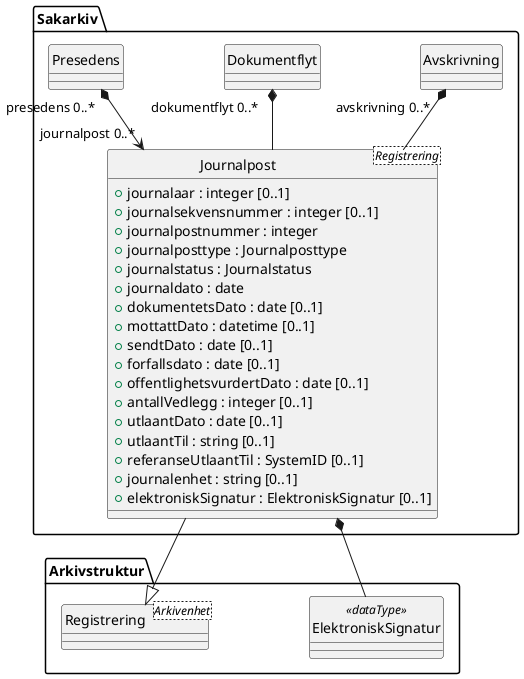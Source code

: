 @startuml
skinparam nodesep 100
hide circle
class Sakarkiv.Journalpost <Registrering> {
  +journalaar : integer [0..1]
  +journalsekvensnummer : integer [0..1]
  +journalpostnummer : integer
  +journalposttype : Journalposttype
  +journalstatus : Journalstatus
  +journaldato : date
  +dokumentetsDato : date [0..1]
  +mottattDato : datetime [0..1]
  +sendtDato : date [0..1]
  +forfallsdato : date [0..1]
  +offentlighetsvurdertDato : date [0..1]
  +antallVedlegg : integer [0..1]
  +utlaantDato : date [0..1]
  +utlaantTil : string [0..1]
  +referanseUtlaantTil : SystemID [0..1]
  +journalenhet : string [0..1]
  +elektroniskSignatur : ElektroniskSignatur [0..1]
}
class Sakarkiv.Avskrivning {
}
Sakarkiv.Avskrivning "avskrivning 0..*" *-- Sakarkiv.Journalpost
class Sakarkiv.Dokumentflyt {
}
Sakarkiv.Dokumentflyt "dokumentflyt 0..*" *-- Sakarkiv.Journalpost
class Arkivstruktur.ElektroniskSignatur <<dataType>> {
}
Sakarkiv.Journalpost *-- Arkivstruktur.ElektroniskSignatur
class Sakarkiv.Presedens {
}
Sakarkiv.Presedens "presedens 0..*" *--> "journalpost 0..*" Sakarkiv.Journalpost
class Arkivstruktur.Registrering <Arkivenhet> {
}
Arkivstruktur.Registrering <|-- Sakarkiv.Journalpost
@enduml
